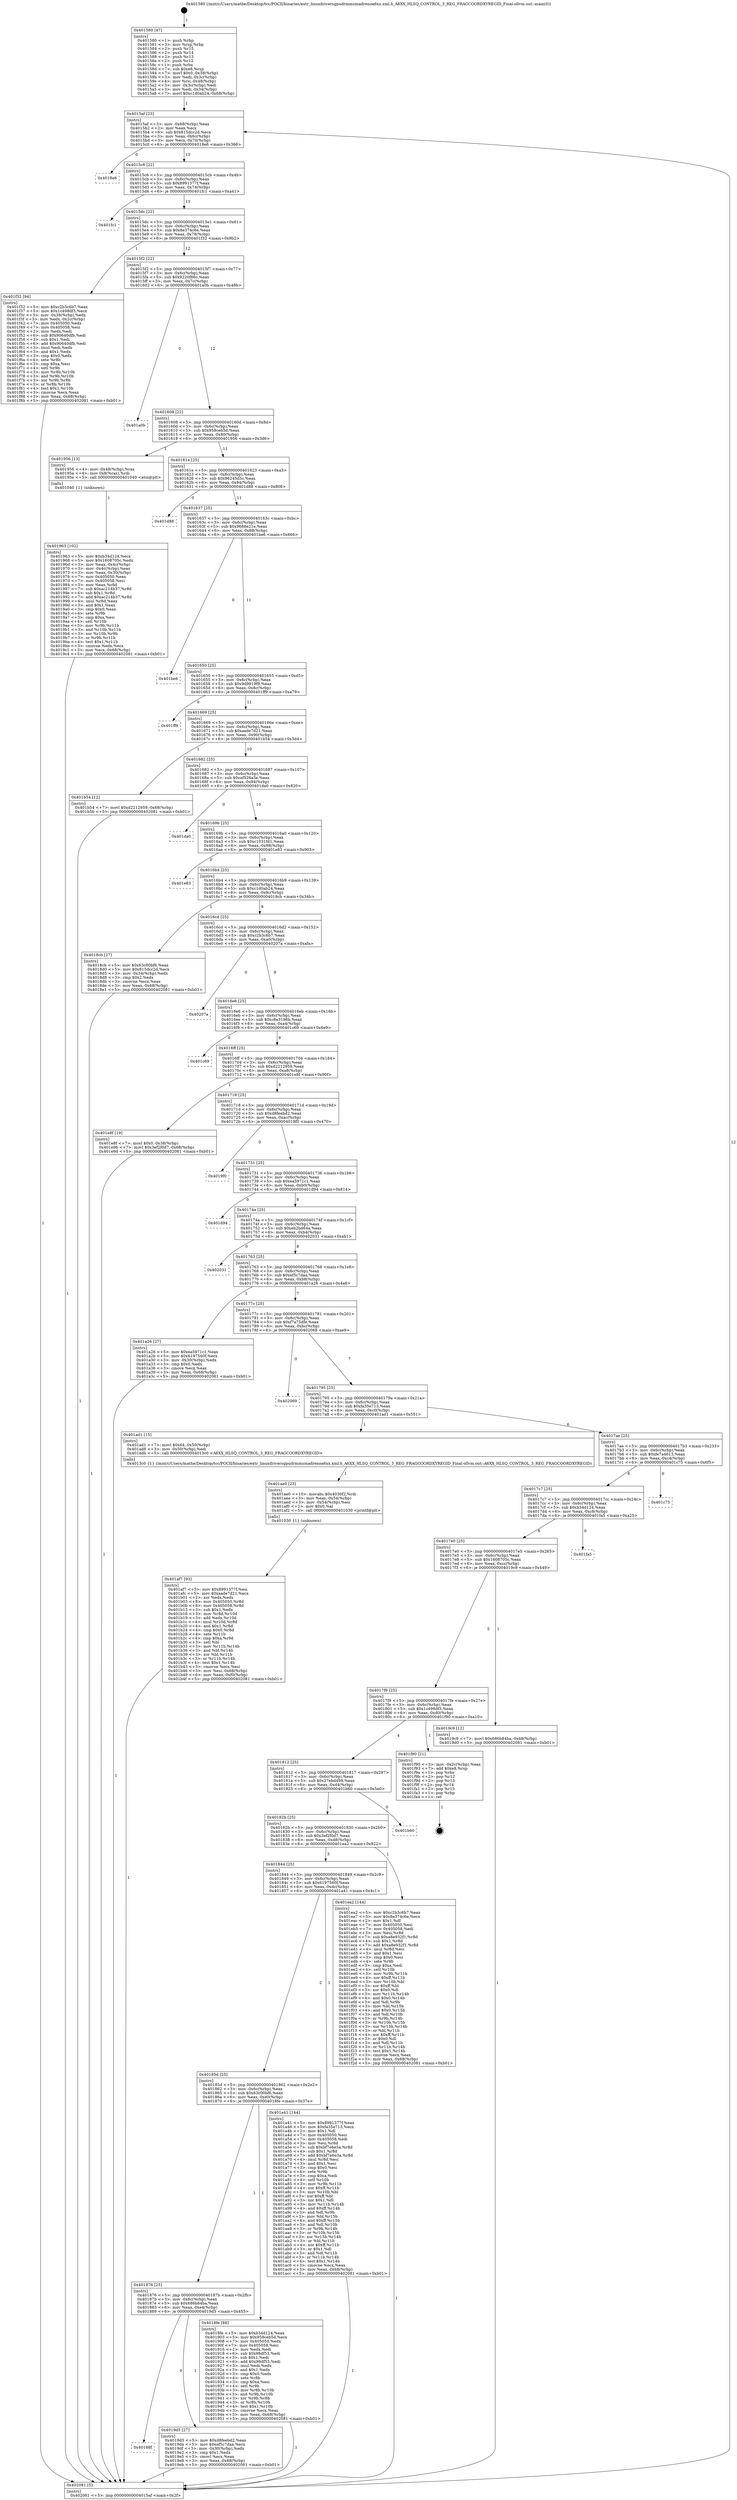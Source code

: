 digraph "0x401580" {
  label = "0x401580 (/mnt/c/Users/mathe/Desktop/tcc/POCII/binaries/extr_linuxdriversgpudrmmsmadrenoa6xx.xml.h_A6XX_HLSQ_CONTROL_3_REG_FRAGCOORDXYREGID_Final-ollvm.out::main(0))"
  labelloc = "t"
  node[shape=record]

  Entry [label="",width=0.3,height=0.3,shape=circle,fillcolor=black,style=filled]
  "0x4015af" [label="{
     0x4015af [23]\l
     | [instrs]\l
     &nbsp;&nbsp;0x4015af \<+3\>: mov -0x68(%rbp),%eax\l
     &nbsp;&nbsp;0x4015b2 \<+2\>: mov %eax,%ecx\l
     &nbsp;&nbsp;0x4015b4 \<+6\>: sub $0x815dcc2d,%ecx\l
     &nbsp;&nbsp;0x4015ba \<+3\>: mov %eax,-0x6c(%rbp)\l
     &nbsp;&nbsp;0x4015bd \<+3\>: mov %ecx,-0x70(%rbp)\l
     &nbsp;&nbsp;0x4015c0 \<+6\>: je 00000000004018e6 \<main+0x366\>\l
  }"]
  "0x4018e6" [label="{
     0x4018e6\l
  }", style=dashed]
  "0x4015c6" [label="{
     0x4015c6 [22]\l
     | [instrs]\l
     &nbsp;&nbsp;0x4015c6 \<+5\>: jmp 00000000004015cb \<main+0x4b\>\l
     &nbsp;&nbsp;0x4015cb \<+3\>: mov -0x6c(%rbp),%eax\l
     &nbsp;&nbsp;0x4015ce \<+5\>: sub $0x8991377f,%eax\l
     &nbsp;&nbsp;0x4015d3 \<+3\>: mov %eax,-0x74(%rbp)\l
     &nbsp;&nbsp;0x4015d6 \<+6\>: je 0000000000401fc1 \<main+0xa41\>\l
  }"]
  Exit [label="",width=0.3,height=0.3,shape=circle,fillcolor=black,style=filled,peripheries=2]
  "0x401fc1" [label="{
     0x401fc1\l
  }", style=dashed]
  "0x4015dc" [label="{
     0x4015dc [22]\l
     | [instrs]\l
     &nbsp;&nbsp;0x4015dc \<+5\>: jmp 00000000004015e1 \<main+0x61\>\l
     &nbsp;&nbsp;0x4015e1 \<+3\>: mov -0x6c(%rbp),%eax\l
     &nbsp;&nbsp;0x4015e4 \<+5\>: sub $0x8e374c6e,%eax\l
     &nbsp;&nbsp;0x4015e9 \<+3\>: mov %eax,-0x78(%rbp)\l
     &nbsp;&nbsp;0x4015ec \<+6\>: je 0000000000401f32 \<main+0x9b2\>\l
  }"]
  "0x401af7" [label="{
     0x401af7 [93]\l
     | [instrs]\l
     &nbsp;&nbsp;0x401af7 \<+5\>: mov $0x8991377f,%esi\l
     &nbsp;&nbsp;0x401afc \<+5\>: mov $0xaade7d21,%ecx\l
     &nbsp;&nbsp;0x401b01 \<+2\>: xor %edx,%edx\l
     &nbsp;&nbsp;0x401b03 \<+8\>: mov 0x405050,%r8d\l
     &nbsp;&nbsp;0x401b0b \<+8\>: mov 0x405058,%r9d\l
     &nbsp;&nbsp;0x401b13 \<+3\>: sub $0x1,%edx\l
     &nbsp;&nbsp;0x401b16 \<+3\>: mov %r8d,%r10d\l
     &nbsp;&nbsp;0x401b19 \<+3\>: add %edx,%r10d\l
     &nbsp;&nbsp;0x401b1c \<+4\>: imul %r10d,%r8d\l
     &nbsp;&nbsp;0x401b20 \<+4\>: and $0x1,%r8d\l
     &nbsp;&nbsp;0x401b24 \<+4\>: cmp $0x0,%r8d\l
     &nbsp;&nbsp;0x401b28 \<+4\>: sete %r11b\l
     &nbsp;&nbsp;0x401b2c \<+4\>: cmp $0xa,%r9d\l
     &nbsp;&nbsp;0x401b30 \<+3\>: setl %bl\l
     &nbsp;&nbsp;0x401b33 \<+3\>: mov %r11b,%r14b\l
     &nbsp;&nbsp;0x401b36 \<+3\>: and %bl,%r14b\l
     &nbsp;&nbsp;0x401b39 \<+3\>: xor %bl,%r11b\l
     &nbsp;&nbsp;0x401b3c \<+3\>: or %r11b,%r14b\l
     &nbsp;&nbsp;0x401b3f \<+4\>: test $0x1,%r14b\l
     &nbsp;&nbsp;0x401b43 \<+3\>: cmovne %ecx,%esi\l
     &nbsp;&nbsp;0x401b46 \<+3\>: mov %esi,-0x68(%rbp)\l
     &nbsp;&nbsp;0x401b49 \<+6\>: mov %eax,-0xf0(%rbp)\l
     &nbsp;&nbsp;0x401b4f \<+5\>: jmp 0000000000402081 \<main+0xb01\>\l
  }"]
  "0x401f32" [label="{
     0x401f32 [94]\l
     | [instrs]\l
     &nbsp;&nbsp;0x401f32 \<+5\>: mov $0xc2b3c6b7,%eax\l
     &nbsp;&nbsp;0x401f37 \<+5\>: mov $0x1c498df3,%ecx\l
     &nbsp;&nbsp;0x401f3c \<+3\>: mov -0x38(%rbp),%edx\l
     &nbsp;&nbsp;0x401f3f \<+3\>: mov %edx,-0x2c(%rbp)\l
     &nbsp;&nbsp;0x401f42 \<+7\>: mov 0x405050,%edx\l
     &nbsp;&nbsp;0x401f49 \<+7\>: mov 0x405058,%esi\l
     &nbsp;&nbsp;0x401f50 \<+2\>: mov %edx,%edi\l
     &nbsp;&nbsp;0x401f52 \<+6\>: sub $0x90640dfb,%edi\l
     &nbsp;&nbsp;0x401f58 \<+3\>: sub $0x1,%edi\l
     &nbsp;&nbsp;0x401f5b \<+6\>: add $0x90640dfb,%edi\l
     &nbsp;&nbsp;0x401f61 \<+3\>: imul %edi,%edx\l
     &nbsp;&nbsp;0x401f64 \<+3\>: and $0x1,%edx\l
     &nbsp;&nbsp;0x401f67 \<+3\>: cmp $0x0,%edx\l
     &nbsp;&nbsp;0x401f6a \<+4\>: sete %r8b\l
     &nbsp;&nbsp;0x401f6e \<+3\>: cmp $0xa,%esi\l
     &nbsp;&nbsp;0x401f71 \<+4\>: setl %r9b\l
     &nbsp;&nbsp;0x401f75 \<+3\>: mov %r8b,%r10b\l
     &nbsp;&nbsp;0x401f78 \<+3\>: and %r9b,%r10b\l
     &nbsp;&nbsp;0x401f7b \<+3\>: xor %r9b,%r8b\l
     &nbsp;&nbsp;0x401f7e \<+3\>: or %r8b,%r10b\l
     &nbsp;&nbsp;0x401f81 \<+4\>: test $0x1,%r10b\l
     &nbsp;&nbsp;0x401f85 \<+3\>: cmovne %ecx,%eax\l
     &nbsp;&nbsp;0x401f88 \<+3\>: mov %eax,-0x68(%rbp)\l
     &nbsp;&nbsp;0x401f8b \<+5\>: jmp 0000000000402081 \<main+0xb01\>\l
  }"]
  "0x4015f2" [label="{
     0x4015f2 [22]\l
     | [instrs]\l
     &nbsp;&nbsp;0x4015f2 \<+5\>: jmp 00000000004015f7 \<main+0x77\>\l
     &nbsp;&nbsp;0x4015f7 \<+3\>: mov -0x6c(%rbp),%eax\l
     &nbsp;&nbsp;0x4015fa \<+5\>: sub $0x9220f86c,%eax\l
     &nbsp;&nbsp;0x4015ff \<+3\>: mov %eax,-0x7c(%rbp)\l
     &nbsp;&nbsp;0x401602 \<+6\>: je 0000000000401a0b \<main+0x48b\>\l
  }"]
  "0x401ae0" [label="{
     0x401ae0 [23]\l
     | [instrs]\l
     &nbsp;&nbsp;0x401ae0 \<+10\>: movabs $0x4030f2,%rdi\l
     &nbsp;&nbsp;0x401aea \<+3\>: mov %eax,-0x54(%rbp)\l
     &nbsp;&nbsp;0x401aed \<+3\>: mov -0x54(%rbp),%esi\l
     &nbsp;&nbsp;0x401af0 \<+2\>: mov $0x0,%al\l
     &nbsp;&nbsp;0x401af2 \<+5\>: call 0000000000401030 \<printf@plt\>\l
     | [calls]\l
     &nbsp;&nbsp;0x401030 \{1\} (unknown)\l
  }"]
  "0x401a0b" [label="{
     0x401a0b\l
  }", style=dashed]
  "0x401608" [label="{
     0x401608 [22]\l
     | [instrs]\l
     &nbsp;&nbsp;0x401608 \<+5\>: jmp 000000000040160d \<main+0x8d\>\l
     &nbsp;&nbsp;0x40160d \<+3\>: mov -0x6c(%rbp),%eax\l
     &nbsp;&nbsp;0x401610 \<+5\>: sub $0x958ceb5d,%eax\l
     &nbsp;&nbsp;0x401615 \<+3\>: mov %eax,-0x80(%rbp)\l
     &nbsp;&nbsp;0x401618 \<+6\>: je 0000000000401956 \<main+0x3d6\>\l
  }"]
  "0x40188f" [label="{
     0x40188f\l
  }", style=dashed]
  "0x401956" [label="{
     0x401956 [13]\l
     | [instrs]\l
     &nbsp;&nbsp;0x401956 \<+4\>: mov -0x48(%rbp),%rax\l
     &nbsp;&nbsp;0x40195a \<+4\>: mov 0x8(%rax),%rdi\l
     &nbsp;&nbsp;0x40195e \<+5\>: call 0000000000401040 \<atoi@plt\>\l
     | [calls]\l
     &nbsp;&nbsp;0x401040 \{1\} (unknown)\l
  }"]
  "0x40161e" [label="{
     0x40161e [25]\l
     | [instrs]\l
     &nbsp;&nbsp;0x40161e \<+5\>: jmp 0000000000401623 \<main+0xa3\>\l
     &nbsp;&nbsp;0x401623 \<+3\>: mov -0x6c(%rbp),%eax\l
     &nbsp;&nbsp;0x401626 \<+5\>: sub $0x96245d3c,%eax\l
     &nbsp;&nbsp;0x40162b \<+6\>: mov %eax,-0x84(%rbp)\l
     &nbsp;&nbsp;0x401631 \<+6\>: je 0000000000401d88 \<main+0x808\>\l
  }"]
  "0x4019d5" [label="{
     0x4019d5 [27]\l
     | [instrs]\l
     &nbsp;&nbsp;0x4019d5 \<+5\>: mov $0xd8feebd2,%eax\l
     &nbsp;&nbsp;0x4019da \<+5\>: mov $0xef5c7daa,%ecx\l
     &nbsp;&nbsp;0x4019df \<+3\>: mov -0x30(%rbp),%edx\l
     &nbsp;&nbsp;0x4019e2 \<+3\>: cmp $0x1,%edx\l
     &nbsp;&nbsp;0x4019e5 \<+3\>: cmovl %ecx,%eax\l
     &nbsp;&nbsp;0x4019e8 \<+3\>: mov %eax,-0x68(%rbp)\l
     &nbsp;&nbsp;0x4019eb \<+5\>: jmp 0000000000402081 \<main+0xb01\>\l
  }"]
  "0x401d88" [label="{
     0x401d88\l
  }", style=dashed]
  "0x401637" [label="{
     0x401637 [25]\l
     | [instrs]\l
     &nbsp;&nbsp;0x401637 \<+5\>: jmp 000000000040163c \<main+0xbc\>\l
     &nbsp;&nbsp;0x40163c \<+3\>: mov -0x6c(%rbp),%eax\l
     &nbsp;&nbsp;0x40163f \<+5\>: sub $0x9688e21e,%eax\l
     &nbsp;&nbsp;0x401644 \<+6\>: mov %eax,-0x88(%rbp)\l
     &nbsp;&nbsp;0x40164a \<+6\>: je 0000000000401be6 \<main+0x666\>\l
  }"]
  "0x401963" [label="{
     0x401963 [102]\l
     | [instrs]\l
     &nbsp;&nbsp;0x401963 \<+5\>: mov $0xb34d124,%ecx\l
     &nbsp;&nbsp;0x401968 \<+5\>: mov $0x1608705c,%edx\l
     &nbsp;&nbsp;0x40196d \<+3\>: mov %eax,-0x4c(%rbp)\l
     &nbsp;&nbsp;0x401970 \<+3\>: mov -0x4c(%rbp),%eax\l
     &nbsp;&nbsp;0x401973 \<+3\>: mov %eax,-0x30(%rbp)\l
     &nbsp;&nbsp;0x401976 \<+7\>: mov 0x405050,%eax\l
     &nbsp;&nbsp;0x40197d \<+7\>: mov 0x405058,%esi\l
     &nbsp;&nbsp;0x401984 \<+3\>: mov %eax,%r8d\l
     &nbsp;&nbsp;0x401987 \<+7\>: sub $0xac214b37,%r8d\l
     &nbsp;&nbsp;0x40198e \<+4\>: sub $0x1,%r8d\l
     &nbsp;&nbsp;0x401992 \<+7\>: add $0xac214b37,%r8d\l
     &nbsp;&nbsp;0x401999 \<+4\>: imul %r8d,%eax\l
     &nbsp;&nbsp;0x40199d \<+3\>: and $0x1,%eax\l
     &nbsp;&nbsp;0x4019a0 \<+3\>: cmp $0x0,%eax\l
     &nbsp;&nbsp;0x4019a3 \<+4\>: sete %r9b\l
     &nbsp;&nbsp;0x4019a7 \<+3\>: cmp $0xa,%esi\l
     &nbsp;&nbsp;0x4019aa \<+4\>: setl %r10b\l
     &nbsp;&nbsp;0x4019ae \<+3\>: mov %r9b,%r11b\l
     &nbsp;&nbsp;0x4019b1 \<+3\>: and %r10b,%r11b\l
     &nbsp;&nbsp;0x4019b4 \<+3\>: xor %r10b,%r9b\l
     &nbsp;&nbsp;0x4019b7 \<+3\>: or %r9b,%r11b\l
     &nbsp;&nbsp;0x4019ba \<+4\>: test $0x1,%r11b\l
     &nbsp;&nbsp;0x4019be \<+3\>: cmovne %edx,%ecx\l
     &nbsp;&nbsp;0x4019c1 \<+3\>: mov %ecx,-0x68(%rbp)\l
     &nbsp;&nbsp;0x4019c4 \<+5\>: jmp 0000000000402081 \<main+0xb01\>\l
  }"]
  "0x401be6" [label="{
     0x401be6\l
  }", style=dashed]
  "0x401650" [label="{
     0x401650 [25]\l
     | [instrs]\l
     &nbsp;&nbsp;0x401650 \<+5\>: jmp 0000000000401655 \<main+0xd5\>\l
     &nbsp;&nbsp;0x401655 \<+3\>: mov -0x6c(%rbp),%eax\l
     &nbsp;&nbsp;0x401658 \<+5\>: sub $0x9d9919f9,%eax\l
     &nbsp;&nbsp;0x40165d \<+6\>: mov %eax,-0x8c(%rbp)\l
     &nbsp;&nbsp;0x401663 \<+6\>: je 0000000000401ff9 \<main+0xa79\>\l
  }"]
  "0x401876" [label="{
     0x401876 [25]\l
     | [instrs]\l
     &nbsp;&nbsp;0x401876 \<+5\>: jmp 000000000040187b \<main+0x2fb\>\l
     &nbsp;&nbsp;0x40187b \<+3\>: mov -0x6c(%rbp),%eax\l
     &nbsp;&nbsp;0x40187e \<+5\>: sub $0x686b84ba,%eax\l
     &nbsp;&nbsp;0x401883 \<+6\>: mov %eax,-0xe4(%rbp)\l
     &nbsp;&nbsp;0x401889 \<+6\>: je 00000000004019d5 \<main+0x455\>\l
  }"]
  "0x401ff9" [label="{
     0x401ff9\l
  }", style=dashed]
  "0x401669" [label="{
     0x401669 [25]\l
     | [instrs]\l
     &nbsp;&nbsp;0x401669 \<+5\>: jmp 000000000040166e \<main+0xee\>\l
     &nbsp;&nbsp;0x40166e \<+3\>: mov -0x6c(%rbp),%eax\l
     &nbsp;&nbsp;0x401671 \<+5\>: sub $0xaade7d21,%eax\l
     &nbsp;&nbsp;0x401676 \<+6\>: mov %eax,-0x90(%rbp)\l
     &nbsp;&nbsp;0x40167c \<+6\>: je 0000000000401b54 \<main+0x5d4\>\l
  }"]
  "0x4018fe" [label="{
     0x4018fe [88]\l
     | [instrs]\l
     &nbsp;&nbsp;0x4018fe \<+5\>: mov $0xb34d124,%eax\l
     &nbsp;&nbsp;0x401903 \<+5\>: mov $0x958ceb5d,%ecx\l
     &nbsp;&nbsp;0x401908 \<+7\>: mov 0x405050,%edx\l
     &nbsp;&nbsp;0x40190f \<+7\>: mov 0x405058,%esi\l
     &nbsp;&nbsp;0x401916 \<+2\>: mov %edx,%edi\l
     &nbsp;&nbsp;0x401918 \<+6\>: sub $0x98df53,%edi\l
     &nbsp;&nbsp;0x40191e \<+3\>: sub $0x1,%edi\l
     &nbsp;&nbsp;0x401921 \<+6\>: add $0x98df53,%edi\l
     &nbsp;&nbsp;0x401927 \<+3\>: imul %edi,%edx\l
     &nbsp;&nbsp;0x40192a \<+3\>: and $0x1,%edx\l
     &nbsp;&nbsp;0x40192d \<+3\>: cmp $0x0,%edx\l
     &nbsp;&nbsp;0x401930 \<+4\>: sete %r8b\l
     &nbsp;&nbsp;0x401934 \<+3\>: cmp $0xa,%esi\l
     &nbsp;&nbsp;0x401937 \<+4\>: setl %r9b\l
     &nbsp;&nbsp;0x40193b \<+3\>: mov %r8b,%r10b\l
     &nbsp;&nbsp;0x40193e \<+3\>: and %r9b,%r10b\l
     &nbsp;&nbsp;0x401941 \<+3\>: xor %r9b,%r8b\l
     &nbsp;&nbsp;0x401944 \<+3\>: or %r8b,%r10b\l
     &nbsp;&nbsp;0x401947 \<+4\>: test $0x1,%r10b\l
     &nbsp;&nbsp;0x40194b \<+3\>: cmovne %ecx,%eax\l
     &nbsp;&nbsp;0x40194e \<+3\>: mov %eax,-0x68(%rbp)\l
     &nbsp;&nbsp;0x401951 \<+5\>: jmp 0000000000402081 \<main+0xb01\>\l
  }"]
  "0x401b54" [label="{
     0x401b54 [12]\l
     | [instrs]\l
     &nbsp;&nbsp;0x401b54 \<+7\>: movl $0xd2212959,-0x68(%rbp)\l
     &nbsp;&nbsp;0x401b5b \<+5\>: jmp 0000000000402081 \<main+0xb01\>\l
  }"]
  "0x401682" [label="{
     0x401682 [25]\l
     | [instrs]\l
     &nbsp;&nbsp;0x401682 \<+5\>: jmp 0000000000401687 \<main+0x107\>\l
     &nbsp;&nbsp;0x401687 \<+3\>: mov -0x6c(%rbp),%eax\l
     &nbsp;&nbsp;0x40168a \<+5\>: sub $0xaf526a3e,%eax\l
     &nbsp;&nbsp;0x40168f \<+6\>: mov %eax,-0x94(%rbp)\l
     &nbsp;&nbsp;0x401695 \<+6\>: je 0000000000401da0 \<main+0x820\>\l
  }"]
  "0x40185d" [label="{
     0x40185d [25]\l
     | [instrs]\l
     &nbsp;&nbsp;0x40185d \<+5\>: jmp 0000000000401862 \<main+0x2e2\>\l
     &nbsp;&nbsp;0x401862 \<+3\>: mov -0x6c(%rbp),%eax\l
     &nbsp;&nbsp;0x401865 \<+5\>: sub $0x63c00bf6,%eax\l
     &nbsp;&nbsp;0x40186a \<+6\>: mov %eax,-0xe0(%rbp)\l
     &nbsp;&nbsp;0x401870 \<+6\>: je 00000000004018fe \<main+0x37e\>\l
  }"]
  "0x401da0" [label="{
     0x401da0\l
  }", style=dashed]
  "0x40169b" [label="{
     0x40169b [25]\l
     | [instrs]\l
     &nbsp;&nbsp;0x40169b \<+5\>: jmp 00000000004016a0 \<main+0x120\>\l
     &nbsp;&nbsp;0x4016a0 \<+3\>: mov -0x6c(%rbp),%eax\l
     &nbsp;&nbsp;0x4016a3 \<+5\>: sub $0xc1031fd1,%eax\l
     &nbsp;&nbsp;0x4016a8 \<+6\>: mov %eax,-0x98(%rbp)\l
     &nbsp;&nbsp;0x4016ae \<+6\>: je 0000000000401e83 \<main+0x903\>\l
  }"]
  "0x401a41" [label="{
     0x401a41 [144]\l
     | [instrs]\l
     &nbsp;&nbsp;0x401a41 \<+5\>: mov $0x8991377f,%eax\l
     &nbsp;&nbsp;0x401a46 \<+5\>: mov $0xfa35e713,%ecx\l
     &nbsp;&nbsp;0x401a4b \<+2\>: mov $0x1,%dl\l
     &nbsp;&nbsp;0x401a4d \<+7\>: mov 0x405050,%esi\l
     &nbsp;&nbsp;0x401a54 \<+7\>: mov 0x405058,%edi\l
     &nbsp;&nbsp;0x401a5b \<+3\>: mov %esi,%r8d\l
     &nbsp;&nbsp;0x401a5e \<+7\>: sub $0xbf7e6e3a,%r8d\l
     &nbsp;&nbsp;0x401a65 \<+4\>: sub $0x1,%r8d\l
     &nbsp;&nbsp;0x401a69 \<+7\>: add $0xbf7e6e3a,%r8d\l
     &nbsp;&nbsp;0x401a70 \<+4\>: imul %r8d,%esi\l
     &nbsp;&nbsp;0x401a74 \<+3\>: and $0x1,%esi\l
     &nbsp;&nbsp;0x401a77 \<+3\>: cmp $0x0,%esi\l
     &nbsp;&nbsp;0x401a7a \<+4\>: sete %r9b\l
     &nbsp;&nbsp;0x401a7e \<+3\>: cmp $0xa,%edi\l
     &nbsp;&nbsp;0x401a81 \<+4\>: setl %r10b\l
     &nbsp;&nbsp;0x401a85 \<+3\>: mov %r9b,%r11b\l
     &nbsp;&nbsp;0x401a88 \<+4\>: xor $0xff,%r11b\l
     &nbsp;&nbsp;0x401a8c \<+3\>: mov %r10b,%bl\l
     &nbsp;&nbsp;0x401a8f \<+3\>: xor $0xff,%bl\l
     &nbsp;&nbsp;0x401a92 \<+3\>: xor $0x1,%dl\l
     &nbsp;&nbsp;0x401a95 \<+3\>: mov %r11b,%r14b\l
     &nbsp;&nbsp;0x401a98 \<+4\>: and $0xff,%r14b\l
     &nbsp;&nbsp;0x401a9c \<+3\>: and %dl,%r9b\l
     &nbsp;&nbsp;0x401a9f \<+3\>: mov %bl,%r15b\l
     &nbsp;&nbsp;0x401aa2 \<+4\>: and $0xff,%r15b\l
     &nbsp;&nbsp;0x401aa6 \<+3\>: and %dl,%r10b\l
     &nbsp;&nbsp;0x401aa9 \<+3\>: or %r9b,%r14b\l
     &nbsp;&nbsp;0x401aac \<+3\>: or %r10b,%r15b\l
     &nbsp;&nbsp;0x401aaf \<+3\>: xor %r15b,%r14b\l
     &nbsp;&nbsp;0x401ab2 \<+3\>: or %bl,%r11b\l
     &nbsp;&nbsp;0x401ab5 \<+4\>: xor $0xff,%r11b\l
     &nbsp;&nbsp;0x401ab9 \<+3\>: or $0x1,%dl\l
     &nbsp;&nbsp;0x401abc \<+3\>: and %dl,%r11b\l
     &nbsp;&nbsp;0x401abf \<+3\>: or %r11b,%r14b\l
     &nbsp;&nbsp;0x401ac2 \<+4\>: test $0x1,%r14b\l
     &nbsp;&nbsp;0x401ac6 \<+3\>: cmovne %ecx,%eax\l
     &nbsp;&nbsp;0x401ac9 \<+3\>: mov %eax,-0x68(%rbp)\l
     &nbsp;&nbsp;0x401acc \<+5\>: jmp 0000000000402081 \<main+0xb01\>\l
  }"]
  "0x401e83" [label="{
     0x401e83\l
  }", style=dashed]
  "0x4016b4" [label="{
     0x4016b4 [25]\l
     | [instrs]\l
     &nbsp;&nbsp;0x4016b4 \<+5\>: jmp 00000000004016b9 \<main+0x139\>\l
     &nbsp;&nbsp;0x4016b9 \<+3\>: mov -0x6c(%rbp),%eax\l
     &nbsp;&nbsp;0x4016bc \<+5\>: sub $0xc1d0ab24,%eax\l
     &nbsp;&nbsp;0x4016c1 \<+6\>: mov %eax,-0x9c(%rbp)\l
     &nbsp;&nbsp;0x4016c7 \<+6\>: je 00000000004018cb \<main+0x34b\>\l
  }"]
  "0x401844" [label="{
     0x401844 [25]\l
     | [instrs]\l
     &nbsp;&nbsp;0x401844 \<+5\>: jmp 0000000000401849 \<main+0x2c9\>\l
     &nbsp;&nbsp;0x401849 \<+3\>: mov -0x6c(%rbp),%eax\l
     &nbsp;&nbsp;0x40184c \<+5\>: sub $0x6197560f,%eax\l
     &nbsp;&nbsp;0x401851 \<+6\>: mov %eax,-0xdc(%rbp)\l
     &nbsp;&nbsp;0x401857 \<+6\>: je 0000000000401a41 \<main+0x4c1\>\l
  }"]
  "0x4018cb" [label="{
     0x4018cb [27]\l
     | [instrs]\l
     &nbsp;&nbsp;0x4018cb \<+5\>: mov $0x63c00bf6,%eax\l
     &nbsp;&nbsp;0x4018d0 \<+5\>: mov $0x815dcc2d,%ecx\l
     &nbsp;&nbsp;0x4018d5 \<+3\>: mov -0x34(%rbp),%edx\l
     &nbsp;&nbsp;0x4018d8 \<+3\>: cmp $0x2,%edx\l
     &nbsp;&nbsp;0x4018db \<+3\>: cmovne %ecx,%eax\l
     &nbsp;&nbsp;0x4018de \<+3\>: mov %eax,-0x68(%rbp)\l
     &nbsp;&nbsp;0x4018e1 \<+5\>: jmp 0000000000402081 \<main+0xb01\>\l
  }"]
  "0x4016cd" [label="{
     0x4016cd [25]\l
     | [instrs]\l
     &nbsp;&nbsp;0x4016cd \<+5\>: jmp 00000000004016d2 \<main+0x152\>\l
     &nbsp;&nbsp;0x4016d2 \<+3\>: mov -0x6c(%rbp),%eax\l
     &nbsp;&nbsp;0x4016d5 \<+5\>: sub $0xc2b3c6b7,%eax\l
     &nbsp;&nbsp;0x4016da \<+6\>: mov %eax,-0xa0(%rbp)\l
     &nbsp;&nbsp;0x4016e0 \<+6\>: je 000000000040207a \<main+0xafa\>\l
  }"]
  "0x402081" [label="{
     0x402081 [5]\l
     | [instrs]\l
     &nbsp;&nbsp;0x402081 \<+5\>: jmp 00000000004015af \<main+0x2f\>\l
  }"]
  "0x401580" [label="{
     0x401580 [47]\l
     | [instrs]\l
     &nbsp;&nbsp;0x401580 \<+1\>: push %rbp\l
     &nbsp;&nbsp;0x401581 \<+3\>: mov %rsp,%rbp\l
     &nbsp;&nbsp;0x401584 \<+2\>: push %r15\l
     &nbsp;&nbsp;0x401586 \<+2\>: push %r14\l
     &nbsp;&nbsp;0x401588 \<+2\>: push %r13\l
     &nbsp;&nbsp;0x40158a \<+2\>: push %r12\l
     &nbsp;&nbsp;0x40158c \<+1\>: push %rbx\l
     &nbsp;&nbsp;0x40158d \<+7\>: sub $0xe8,%rsp\l
     &nbsp;&nbsp;0x401594 \<+7\>: movl $0x0,-0x38(%rbp)\l
     &nbsp;&nbsp;0x40159b \<+3\>: mov %edi,-0x3c(%rbp)\l
     &nbsp;&nbsp;0x40159e \<+4\>: mov %rsi,-0x48(%rbp)\l
     &nbsp;&nbsp;0x4015a2 \<+3\>: mov -0x3c(%rbp),%edi\l
     &nbsp;&nbsp;0x4015a5 \<+3\>: mov %edi,-0x34(%rbp)\l
     &nbsp;&nbsp;0x4015a8 \<+7\>: movl $0xc1d0ab24,-0x68(%rbp)\l
  }"]
  "0x401ea2" [label="{
     0x401ea2 [144]\l
     | [instrs]\l
     &nbsp;&nbsp;0x401ea2 \<+5\>: mov $0xc2b3c6b7,%eax\l
     &nbsp;&nbsp;0x401ea7 \<+5\>: mov $0x8e374c6e,%ecx\l
     &nbsp;&nbsp;0x401eac \<+2\>: mov $0x1,%dl\l
     &nbsp;&nbsp;0x401eae \<+7\>: mov 0x405050,%esi\l
     &nbsp;&nbsp;0x401eb5 \<+7\>: mov 0x405058,%edi\l
     &nbsp;&nbsp;0x401ebc \<+3\>: mov %esi,%r8d\l
     &nbsp;&nbsp;0x401ebf \<+7\>: sub $0xa8e932f1,%r8d\l
     &nbsp;&nbsp;0x401ec6 \<+4\>: sub $0x1,%r8d\l
     &nbsp;&nbsp;0x401eca \<+7\>: add $0xa8e932f1,%r8d\l
     &nbsp;&nbsp;0x401ed1 \<+4\>: imul %r8d,%esi\l
     &nbsp;&nbsp;0x401ed5 \<+3\>: and $0x1,%esi\l
     &nbsp;&nbsp;0x401ed8 \<+3\>: cmp $0x0,%esi\l
     &nbsp;&nbsp;0x401edb \<+4\>: sete %r9b\l
     &nbsp;&nbsp;0x401edf \<+3\>: cmp $0xa,%edi\l
     &nbsp;&nbsp;0x401ee2 \<+4\>: setl %r10b\l
     &nbsp;&nbsp;0x401ee6 \<+3\>: mov %r9b,%r11b\l
     &nbsp;&nbsp;0x401ee9 \<+4\>: xor $0xff,%r11b\l
     &nbsp;&nbsp;0x401eed \<+3\>: mov %r10b,%bl\l
     &nbsp;&nbsp;0x401ef0 \<+3\>: xor $0xff,%bl\l
     &nbsp;&nbsp;0x401ef3 \<+3\>: xor $0x0,%dl\l
     &nbsp;&nbsp;0x401ef6 \<+3\>: mov %r11b,%r14b\l
     &nbsp;&nbsp;0x401ef9 \<+4\>: and $0x0,%r14b\l
     &nbsp;&nbsp;0x401efd \<+3\>: and %dl,%r9b\l
     &nbsp;&nbsp;0x401f00 \<+3\>: mov %bl,%r15b\l
     &nbsp;&nbsp;0x401f03 \<+4\>: and $0x0,%r15b\l
     &nbsp;&nbsp;0x401f07 \<+3\>: and %dl,%r10b\l
     &nbsp;&nbsp;0x401f0a \<+3\>: or %r9b,%r14b\l
     &nbsp;&nbsp;0x401f0d \<+3\>: or %r10b,%r15b\l
     &nbsp;&nbsp;0x401f10 \<+3\>: xor %r15b,%r14b\l
     &nbsp;&nbsp;0x401f13 \<+3\>: or %bl,%r11b\l
     &nbsp;&nbsp;0x401f16 \<+4\>: xor $0xff,%r11b\l
     &nbsp;&nbsp;0x401f1a \<+3\>: or $0x0,%dl\l
     &nbsp;&nbsp;0x401f1d \<+3\>: and %dl,%r11b\l
     &nbsp;&nbsp;0x401f20 \<+3\>: or %r11b,%r14b\l
     &nbsp;&nbsp;0x401f23 \<+4\>: test $0x1,%r14b\l
     &nbsp;&nbsp;0x401f27 \<+3\>: cmovne %ecx,%eax\l
     &nbsp;&nbsp;0x401f2a \<+3\>: mov %eax,-0x68(%rbp)\l
     &nbsp;&nbsp;0x401f2d \<+5\>: jmp 0000000000402081 \<main+0xb01\>\l
  }"]
  "0x40207a" [label="{
     0x40207a\l
  }", style=dashed]
  "0x4016e6" [label="{
     0x4016e6 [25]\l
     | [instrs]\l
     &nbsp;&nbsp;0x4016e6 \<+5\>: jmp 00000000004016eb \<main+0x16b\>\l
     &nbsp;&nbsp;0x4016eb \<+3\>: mov -0x6c(%rbp),%eax\l
     &nbsp;&nbsp;0x4016ee \<+5\>: sub $0xc8e3196b,%eax\l
     &nbsp;&nbsp;0x4016f3 \<+6\>: mov %eax,-0xa4(%rbp)\l
     &nbsp;&nbsp;0x4016f9 \<+6\>: je 0000000000401c69 \<main+0x6e9\>\l
  }"]
  "0x40182b" [label="{
     0x40182b [25]\l
     | [instrs]\l
     &nbsp;&nbsp;0x40182b \<+5\>: jmp 0000000000401830 \<main+0x2b0\>\l
     &nbsp;&nbsp;0x401830 \<+3\>: mov -0x6c(%rbp),%eax\l
     &nbsp;&nbsp;0x401833 \<+5\>: sub $0x3ef2f0d7,%eax\l
     &nbsp;&nbsp;0x401838 \<+6\>: mov %eax,-0xd8(%rbp)\l
     &nbsp;&nbsp;0x40183e \<+6\>: je 0000000000401ea2 \<main+0x922\>\l
  }"]
  "0x401c69" [label="{
     0x401c69\l
  }", style=dashed]
  "0x4016ff" [label="{
     0x4016ff [25]\l
     | [instrs]\l
     &nbsp;&nbsp;0x4016ff \<+5\>: jmp 0000000000401704 \<main+0x184\>\l
     &nbsp;&nbsp;0x401704 \<+3\>: mov -0x6c(%rbp),%eax\l
     &nbsp;&nbsp;0x401707 \<+5\>: sub $0xd2212959,%eax\l
     &nbsp;&nbsp;0x40170c \<+6\>: mov %eax,-0xa8(%rbp)\l
     &nbsp;&nbsp;0x401712 \<+6\>: je 0000000000401e8f \<main+0x90f\>\l
  }"]
  "0x401b60" [label="{
     0x401b60\l
  }", style=dashed]
  "0x401e8f" [label="{
     0x401e8f [19]\l
     | [instrs]\l
     &nbsp;&nbsp;0x401e8f \<+7\>: movl $0x0,-0x38(%rbp)\l
     &nbsp;&nbsp;0x401e96 \<+7\>: movl $0x3ef2f0d7,-0x68(%rbp)\l
     &nbsp;&nbsp;0x401e9d \<+5\>: jmp 0000000000402081 \<main+0xb01\>\l
  }"]
  "0x401718" [label="{
     0x401718 [25]\l
     | [instrs]\l
     &nbsp;&nbsp;0x401718 \<+5\>: jmp 000000000040171d \<main+0x19d\>\l
     &nbsp;&nbsp;0x40171d \<+3\>: mov -0x6c(%rbp),%eax\l
     &nbsp;&nbsp;0x401720 \<+5\>: sub $0xd8feebd2,%eax\l
     &nbsp;&nbsp;0x401725 \<+6\>: mov %eax,-0xac(%rbp)\l
     &nbsp;&nbsp;0x40172b \<+6\>: je 00000000004019f0 \<main+0x470\>\l
  }"]
  "0x401812" [label="{
     0x401812 [25]\l
     | [instrs]\l
     &nbsp;&nbsp;0x401812 \<+5\>: jmp 0000000000401817 \<main+0x297\>\l
     &nbsp;&nbsp;0x401817 \<+3\>: mov -0x6c(%rbp),%eax\l
     &nbsp;&nbsp;0x40181a \<+5\>: sub $0x27ebd499,%eax\l
     &nbsp;&nbsp;0x40181f \<+6\>: mov %eax,-0xd4(%rbp)\l
     &nbsp;&nbsp;0x401825 \<+6\>: je 0000000000401b60 \<main+0x5e0\>\l
  }"]
  "0x4019f0" [label="{
     0x4019f0\l
  }", style=dashed]
  "0x401731" [label="{
     0x401731 [25]\l
     | [instrs]\l
     &nbsp;&nbsp;0x401731 \<+5\>: jmp 0000000000401736 \<main+0x1b6\>\l
     &nbsp;&nbsp;0x401736 \<+3\>: mov -0x6c(%rbp),%eax\l
     &nbsp;&nbsp;0x401739 \<+5\>: sub $0xea5971c1,%eax\l
     &nbsp;&nbsp;0x40173e \<+6\>: mov %eax,-0xb0(%rbp)\l
     &nbsp;&nbsp;0x401744 \<+6\>: je 0000000000401d94 \<main+0x814\>\l
  }"]
  "0x401f90" [label="{
     0x401f90 [21]\l
     | [instrs]\l
     &nbsp;&nbsp;0x401f90 \<+3\>: mov -0x2c(%rbp),%eax\l
     &nbsp;&nbsp;0x401f93 \<+7\>: add $0xe8,%rsp\l
     &nbsp;&nbsp;0x401f9a \<+1\>: pop %rbx\l
     &nbsp;&nbsp;0x401f9b \<+2\>: pop %r12\l
     &nbsp;&nbsp;0x401f9d \<+2\>: pop %r13\l
     &nbsp;&nbsp;0x401f9f \<+2\>: pop %r14\l
     &nbsp;&nbsp;0x401fa1 \<+2\>: pop %r15\l
     &nbsp;&nbsp;0x401fa3 \<+1\>: pop %rbp\l
     &nbsp;&nbsp;0x401fa4 \<+1\>: ret\l
  }"]
  "0x401d94" [label="{
     0x401d94\l
  }", style=dashed]
  "0x40174a" [label="{
     0x40174a [25]\l
     | [instrs]\l
     &nbsp;&nbsp;0x40174a \<+5\>: jmp 000000000040174f \<main+0x1cf\>\l
     &nbsp;&nbsp;0x40174f \<+3\>: mov -0x6c(%rbp),%eax\l
     &nbsp;&nbsp;0x401752 \<+5\>: sub $0xeb2bd64a,%eax\l
     &nbsp;&nbsp;0x401757 \<+6\>: mov %eax,-0xb4(%rbp)\l
     &nbsp;&nbsp;0x40175d \<+6\>: je 0000000000402031 \<main+0xab1\>\l
  }"]
  "0x4017f9" [label="{
     0x4017f9 [25]\l
     | [instrs]\l
     &nbsp;&nbsp;0x4017f9 \<+5\>: jmp 00000000004017fe \<main+0x27e\>\l
     &nbsp;&nbsp;0x4017fe \<+3\>: mov -0x6c(%rbp),%eax\l
     &nbsp;&nbsp;0x401801 \<+5\>: sub $0x1c498df3,%eax\l
     &nbsp;&nbsp;0x401806 \<+6\>: mov %eax,-0xd0(%rbp)\l
     &nbsp;&nbsp;0x40180c \<+6\>: je 0000000000401f90 \<main+0xa10\>\l
  }"]
  "0x402031" [label="{
     0x402031\l
  }", style=dashed]
  "0x401763" [label="{
     0x401763 [25]\l
     | [instrs]\l
     &nbsp;&nbsp;0x401763 \<+5\>: jmp 0000000000401768 \<main+0x1e8\>\l
     &nbsp;&nbsp;0x401768 \<+3\>: mov -0x6c(%rbp),%eax\l
     &nbsp;&nbsp;0x40176b \<+5\>: sub $0xef5c7daa,%eax\l
     &nbsp;&nbsp;0x401770 \<+6\>: mov %eax,-0xb8(%rbp)\l
     &nbsp;&nbsp;0x401776 \<+6\>: je 0000000000401a26 \<main+0x4a6\>\l
  }"]
  "0x4019c9" [label="{
     0x4019c9 [12]\l
     | [instrs]\l
     &nbsp;&nbsp;0x4019c9 \<+7\>: movl $0x686b84ba,-0x68(%rbp)\l
     &nbsp;&nbsp;0x4019d0 \<+5\>: jmp 0000000000402081 \<main+0xb01\>\l
  }"]
  "0x401a26" [label="{
     0x401a26 [27]\l
     | [instrs]\l
     &nbsp;&nbsp;0x401a26 \<+5\>: mov $0xea5971c1,%eax\l
     &nbsp;&nbsp;0x401a2b \<+5\>: mov $0x6197560f,%ecx\l
     &nbsp;&nbsp;0x401a30 \<+3\>: mov -0x30(%rbp),%edx\l
     &nbsp;&nbsp;0x401a33 \<+3\>: cmp $0x0,%edx\l
     &nbsp;&nbsp;0x401a36 \<+3\>: cmove %ecx,%eax\l
     &nbsp;&nbsp;0x401a39 \<+3\>: mov %eax,-0x68(%rbp)\l
     &nbsp;&nbsp;0x401a3c \<+5\>: jmp 0000000000402081 \<main+0xb01\>\l
  }"]
  "0x40177c" [label="{
     0x40177c [25]\l
     | [instrs]\l
     &nbsp;&nbsp;0x40177c \<+5\>: jmp 0000000000401781 \<main+0x201\>\l
     &nbsp;&nbsp;0x401781 \<+3\>: mov -0x6c(%rbp),%eax\l
     &nbsp;&nbsp;0x401784 \<+5\>: sub $0xf7a75dfe,%eax\l
     &nbsp;&nbsp;0x401789 \<+6\>: mov %eax,-0xbc(%rbp)\l
     &nbsp;&nbsp;0x40178f \<+6\>: je 0000000000402069 \<main+0xae9\>\l
  }"]
  "0x4017e0" [label="{
     0x4017e0 [25]\l
     | [instrs]\l
     &nbsp;&nbsp;0x4017e0 \<+5\>: jmp 00000000004017e5 \<main+0x265\>\l
     &nbsp;&nbsp;0x4017e5 \<+3\>: mov -0x6c(%rbp),%eax\l
     &nbsp;&nbsp;0x4017e8 \<+5\>: sub $0x1608705c,%eax\l
     &nbsp;&nbsp;0x4017ed \<+6\>: mov %eax,-0xcc(%rbp)\l
     &nbsp;&nbsp;0x4017f3 \<+6\>: je 00000000004019c9 \<main+0x449\>\l
  }"]
  "0x402069" [label="{
     0x402069\l
  }", style=dashed]
  "0x401795" [label="{
     0x401795 [25]\l
     | [instrs]\l
     &nbsp;&nbsp;0x401795 \<+5\>: jmp 000000000040179a \<main+0x21a\>\l
     &nbsp;&nbsp;0x40179a \<+3\>: mov -0x6c(%rbp),%eax\l
     &nbsp;&nbsp;0x40179d \<+5\>: sub $0xfa35e713,%eax\l
     &nbsp;&nbsp;0x4017a2 \<+6\>: mov %eax,-0xc0(%rbp)\l
     &nbsp;&nbsp;0x4017a8 \<+6\>: je 0000000000401ad1 \<main+0x551\>\l
  }"]
  "0x401fa5" [label="{
     0x401fa5\l
  }", style=dashed]
  "0x401ad1" [label="{
     0x401ad1 [15]\l
     | [instrs]\l
     &nbsp;&nbsp;0x401ad1 \<+7\>: movl $0x64,-0x50(%rbp)\l
     &nbsp;&nbsp;0x401ad8 \<+3\>: mov -0x50(%rbp),%edi\l
     &nbsp;&nbsp;0x401adb \<+5\>: call 00000000004013c0 \<A6XX_HLSQ_CONTROL_3_REG_FRAGCOORDXYREGID\>\l
     | [calls]\l
     &nbsp;&nbsp;0x4013c0 \{1\} (/mnt/c/Users/mathe/Desktop/tcc/POCII/binaries/extr_linuxdriversgpudrmmsmadrenoa6xx.xml.h_A6XX_HLSQ_CONTROL_3_REG_FRAGCOORDXYREGID_Final-ollvm.out::A6XX_HLSQ_CONTROL_3_REG_FRAGCOORDXYREGID)\l
  }"]
  "0x4017ae" [label="{
     0x4017ae [25]\l
     | [instrs]\l
     &nbsp;&nbsp;0x4017ae \<+5\>: jmp 00000000004017b3 \<main+0x233\>\l
     &nbsp;&nbsp;0x4017b3 \<+3\>: mov -0x6c(%rbp),%eax\l
     &nbsp;&nbsp;0x4017b6 \<+5\>: sub $0xfe7a4613,%eax\l
     &nbsp;&nbsp;0x4017bb \<+6\>: mov %eax,-0xc4(%rbp)\l
     &nbsp;&nbsp;0x4017c1 \<+6\>: je 0000000000401c75 \<main+0x6f5\>\l
  }"]
  "0x4017c7" [label="{
     0x4017c7 [25]\l
     | [instrs]\l
     &nbsp;&nbsp;0x4017c7 \<+5\>: jmp 00000000004017cc \<main+0x24c\>\l
     &nbsp;&nbsp;0x4017cc \<+3\>: mov -0x6c(%rbp),%eax\l
     &nbsp;&nbsp;0x4017cf \<+5\>: sub $0xb34d124,%eax\l
     &nbsp;&nbsp;0x4017d4 \<+6\>: mov %eax,-0xc8(%rbp)\l
     &nbsp;&nbsp;0x4017da \<+6\>: je 0000000000401fa5 \<main+0xa25\>\l
  }"]
  "0x401c75" [label="{
     0x401c75\l
  }", style=dashed]
  Entry -> "0x401580" [label=" 1"]
  "0x4015af" -> "0x4018e6" [label=" 0"]
  "0x4015af" -> "0x4015c6" [label=" 13"]
  "0x401f90" -> Exit [label=" 1"]
  "0x4015c6" -> "0x401fc1" [label=" 0"]
  "0x4015c6" -> "0x4015dc" [label=" 13"]
  "0x401f32" -> "0x402081" [label=" 1"]
  "0x4015dc" -> "0x401f32" [label=" 1"]
  "0x4015dc" -> "0x4015f2" [label=" 12"]
  "0x401ea2" -> "0x402081" [label=" 1"]
  "0x4015f2" -> "0x401a0b" [label=" 0"]
  "0x4015f2" -> "0x401608" [label=" 12"]
  "0x401e8f" -> "0x402081" [label=" 1"]
  "0x401608" -> "0x401956" [label=" 1"]
  "0x401608" -> "0x40161e" [label=" 11"]
  "0x401b54" -> "0x402081" [label=" 1"]
  "0x40161e" -> "0x401d88" [label=" 0"]
  "0x40161e" -> "0x401637" [label=" 11"]
  "0x401af7" -> "0x402081" [label=" 1"]
  "0x401637" -> "0x401be6" [label=" 0"]
  "0x401637" -> "0x401650" [label=" 11"]
  "0x401ad1" -> "0x401ae0" [label=" 1"]
  "0x401650" -> "0x401ff9" [label=" 0"]
  "0x401650" -> "0x401669" [label=" 11"]
  "0x401a41" -> "0x402081" [label=" 1"]
  "0x401669" -> "0x401b54" [label=" 1"]
  "0x401669" -> "0x401682" [label=" 10"]
  "0x401a26" -> "0x402081" [label=" 1"]
  "0x401682" -> "0x401da0" [label=" 0"]
  "0x401682" -> "0x40169b" [label=" 10"]
  "0x401876" -> "0x40188f" [label=" 0"]
  "0x40169b" -> "0x401e83" [label=" 0"]
  "0x40169b" -> "0x4016b4" [label=" 10"]
  "0x401876" -> "0x4019d5" [label=" 1"]
  "0x4016b4" -> "0x4018cb" [label=" 1"]
  "0x4016b4" -> "0x4016cd" [label=" 9"]
  "0x4018cb" -> "0x402081" [label=" 1"]
  "0x401580" -> "0x4015af" [label=" 1"]
  "0x402081" -> "0x4015af" [label=" 12"]
  "0x4019c9" -> "0x402081" [label=" 1"]
  "0x4016cd" -> "0x40207a" [label=" 0"]
  "0x4016cd" -> "0x4016e6" [label=" 9"]
  "0x401963" -> "0x402081" [label=" 1"]
  "0x4016e6" -> "0x401c69" [label=" 0"]
  "0x4016e6" -> "0x4016ff" [label=" 9"]
  "0x4018fe" -> "0x402081" [label=" 1"]
  "0x4016ff" -> "0x401e8f" [label=" 1"]
  "0x4016ff" -> "0x401718" [label=" 8"]
  "0x40185d" -> "0x401876" [label=" 1"]
  "0x401718" -> "0x4019f0" [label=" 0"]
  "0x401718" -> "0x401731" [label=" 8"]
  "0x4019d5" -> "0x402081" [label=" 1"]
  "0x401731" -> "0x401d94" [label=" 0"]
  "0x401731" -> "0x40174a" [label=" 8"]
  "0x401844" -> "0x40185d" [label=" 2"]
  "0x40174a" -> "0x402031" [label=" 0"]
  "0x40174a" -> "0x401763" [label=" 8"]
  "0x401ae0" -> "0x401af7" [label=" 1"]
  "0x401763" -> "0x401a26" [label=" 1"]
  "0x401763" -> "0x40177c" [label=" 7"]
  "0x40182b" -> "0x401844" [label=" 3"]
  "0x40177c" -> "0x402069" [label=" 0"]
  "0x40177c" -> "0x401795" [label=" 7"]
  "0x401956" -> "0x401963" [label=" 1"]
  "0x401795" -> "0x401ad1" [label=" 1"]
  "0x401795" -> "0x4017ae" [label=" 6"]
  "0x401812" -> "0x40182b" [label=" 4"]
  "0x4017ae" -> "0x401c75" [label=" 0"]
  "0x4017ae" -> "0x4017c7" [label=" 6"]
  "0x401812" -> "0x401b60" [label=" 0"]
  "0x4017c7" -> "0x401fa5" [label=" 0"]
  "0x4017c7" -> "0x4017e0" [label=" 6"]
  "0x40182b" -> "0x401ea2" [label=" 1"]
  "0x4017e0" -> "0x4019c9" [label=" 1"]
  "0x4017e0" -> "0x4017f9" [label=" 5"]
  "0x401844" -> "0x401a41" [label=" 1"]
  "0x4017f9" -> "0x401f90" [label=" 1"]
  "0x4017f9" -> "0x401812" [label=" 4"]
  "0x40185d" -> "0x4018fe" [label=" 1"]
}

